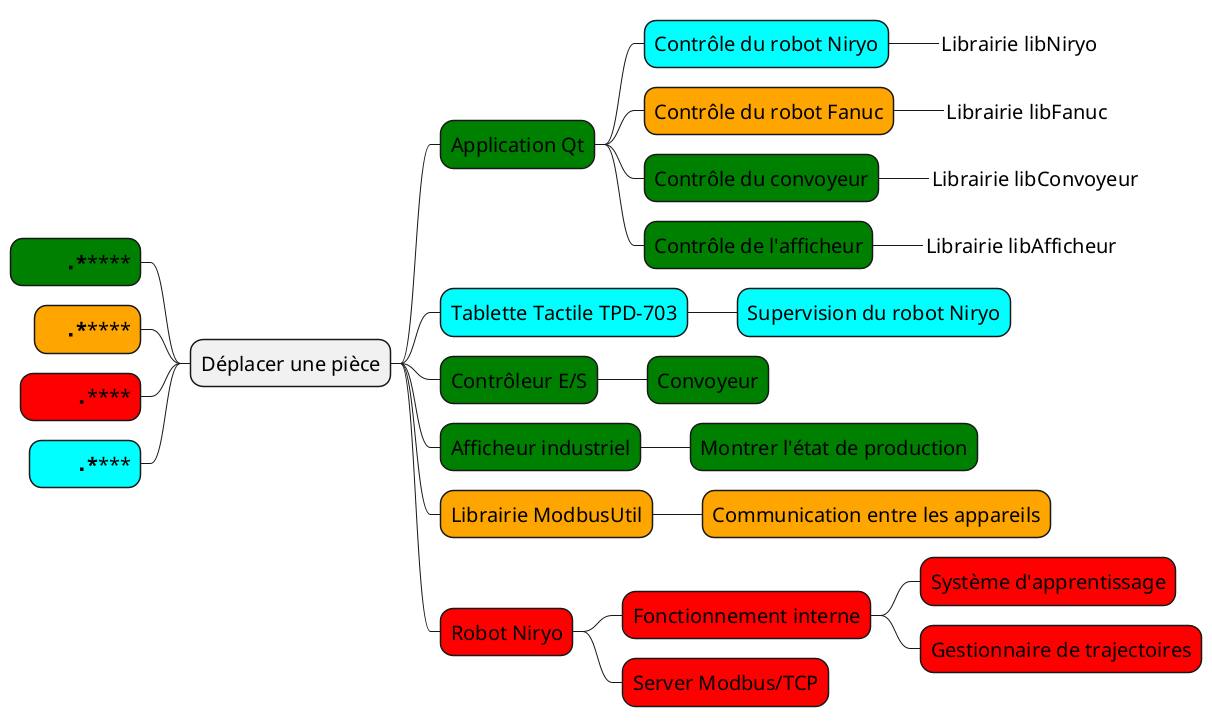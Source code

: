 @startmindmap
'top to bottom direction
skinparam backgroundColor transparent

<style>
mindmapDiagram {
  .normal {
    FontSize 20
  }
  .etudiant1 {
    BackgroundColor green
    FontSize 20
  }
  .etudiant2 {
    BackgroundColor orange
    FontSize 20
  }
  .etudiant3 {
    BackgroundColor red
    FontSize 20
  }
  .etudiant4 {
    BackgroundColor cyan
    FontSize 20
  }
}
</style>




* Déplacer une pièce<<normal>>
-- ******* *********<<etudiant1>>
-- **** *********<<etudiant2>>
-- ******* ****<<etudiant3>>
-- ****** ********<<etudiant4>>

** Application Qt<<etudiant1>>
*** Contrôle du robot Niryo<<etudiant4>>
****_ Librairie libNiryo<<etudiant4>>
*** Contrôle du robot Fanuc<<etudiant2>>
****_ Librairie libFanuc<<etudiant2>>
*** Contrôle du convoyeur<<etudiant1>>
****_ Librairie libConvoyeur<<etudiant1>>
*** Contrôle de l'afficheur<<etudiant1>>
****_ Librairie libAfficheur<<etudiant1>>

** Tablette Tactile TPD-703<<etudiant4>>
*** Supervision du robot Niryo<<etudiant4>>

** Contrôleur E/S<<etudiant1>>
*** Convoyeur<<etudiant1>>

** Afficheur industriel<<etudiant1>>
*** Montrer l'état de production<<etudiant1>>

** Librairie ModbusUtil<<etudiant2>>
*** Communication entre les appareils<<etudiant2>>

** Robot Niryo<<etudiant3>>
*** Fonctionnement interne<<etudiant3>>
**** Système d'apprentissage<<etudiant3>>
**** Gestionnaire de trajectoires<<etudiant3>>
*** Server Modbus/TCP<<etudiant3>>

@endmindmap